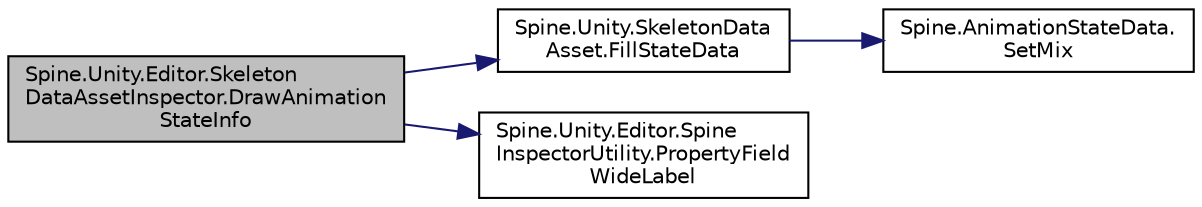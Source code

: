 digraph "Spine.Unity.Editor.SkeletonDataAssetInspector.DrawAnimationStateInfo"
{
 // LATEX_PDF_SIZE
  edge [fontname="Helvetica",fontsize="10",labelfontname="Helvetica",labelfontsize="10"];
  node [fontname="Helvetica",fontsize="10",shape=record];
  rankdir="LR";
  Node1 [label="Spine.Unity.Editor.Skeleton\lDataAssetInspector.DrawAnimation\lStateInfo",height=0.2,width=0.4,color="black", fillcolor="grey75", style="filled", fontcolor="black",tooltip=" "];
  Node1 -> Node2 [color="midnightblue",fontsize="10",style="solid"];
  Node2 [label="Spine.Unity.SkeletonData\lAsset.FillStateData",height=0.2,width=0.4,color="black", fillcolor="white", style="filled",URL="$class_spine_1_1_unity_1_1_skeleton_data_asset.html#a5d04a3d60b96aef178736fd6d10a8421",tooltip=" "];
  Node2 -> Node3 [color="midnightblue",fontsize="10",style="solid"];
  Node3 [label="Spine.AnimationStateData.\lSetMix",height=0.2,width=0.4,color="black", fillcolor="white", style="filled",URL="$class_spine_1_1_animation_state_data.html#ac73823921fef29d2c9ccd75b6ab5b56f",tooltip="Sets a mix duration by animation names."];
  Node1 -> Node4 [color="midnightblue",fontsize="10",style="solid"];
  Node4 [label="Spine.Unity.Editor.Spine\lInspectorUtility.PropertyField\lWideLabel",height=0.2,width=0.4,color="black", fillcolor="white", style="filled",URL="$class_spine_1_1_unity_1_1_editor_1_1_spine_inspector_utility.html#a505b0df7d29dc091616fb3e19b33f14e",tooltip=" "];
}
